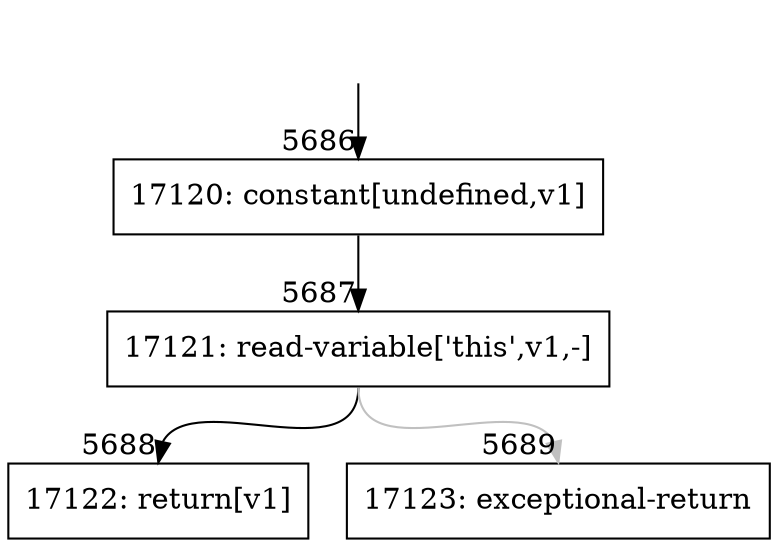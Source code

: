 digraph {
rankdir="TD"
BB_entry483[shape=none,label=""];
BB_entry483 -> BB5686 [tailport=s, headport=n, headlabel="    5686"]
BB5686 [shape=record label="{17120: constant[undefined,v1]}" ] 
BB5686 -> BB5687 [tailport=s, headport=n, headlabel="      5687"]
BB5687 [shape=record label="{17121: read-variable['this',v1,-]}" ] 
BB5687 -> BB5688 [tailport=s, headport=n, headlabel="      5688"]
BB5687 -> BB5689 [tailport=s, headport=n, color=gray, headlabel="      5689"]
BB5688 [shape=record label="{17122: return[v1]}" ] 
BB5689 [shape=record label="{17123: exceptional-return}" ] 
//#$~ 6405
}
